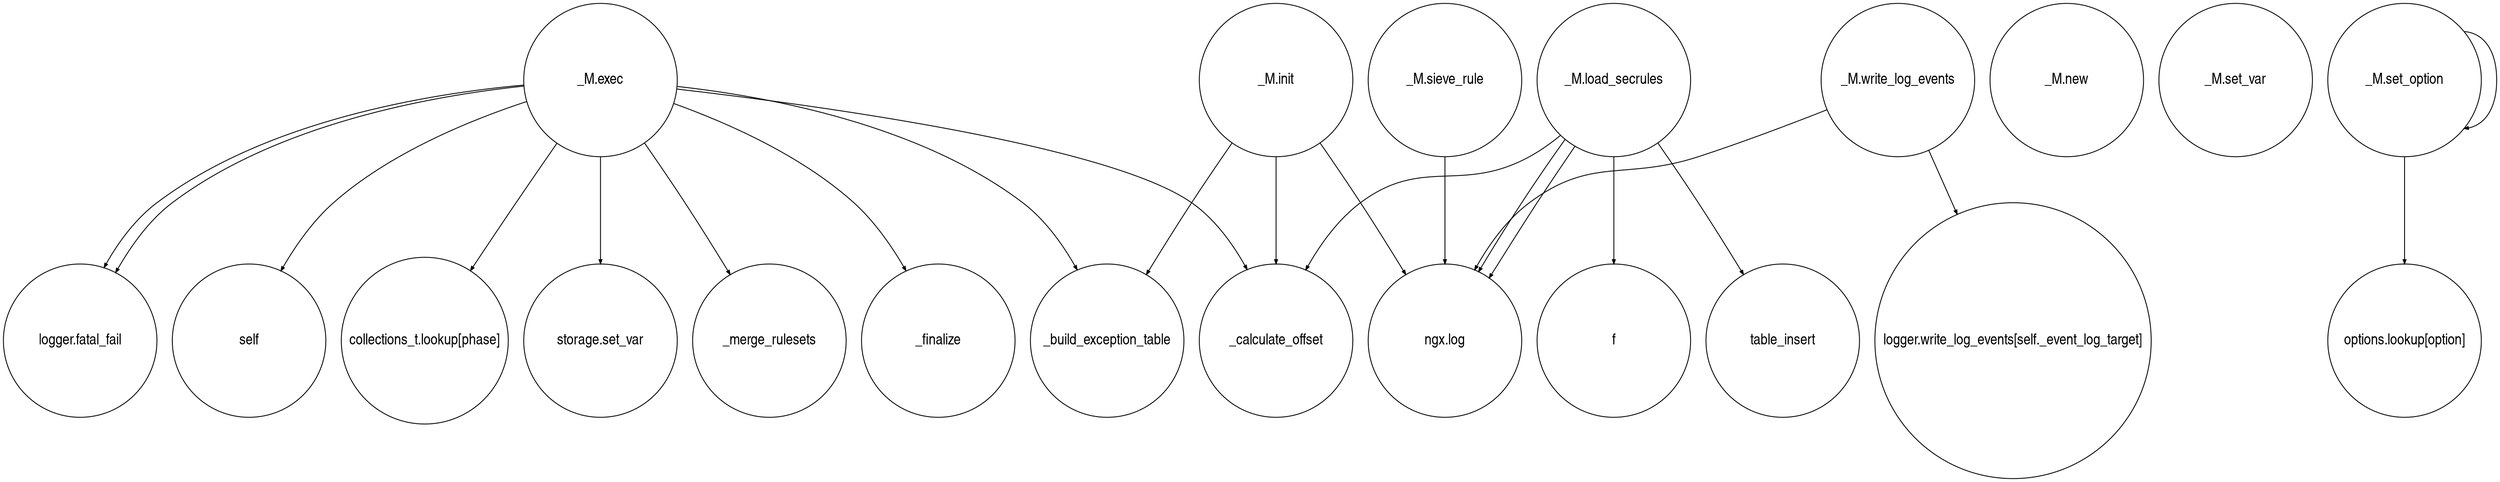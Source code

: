 digraph G {
  ranksep=.75;
  edge [arrowsize=.5]
  node [shape=circle, fontname="ArialNarrow", 
        fontsize=18, fixedsize=false, height=2.5];
  "_M.exec";"_M.new";"_M.set_var";"_M.set_option";"_M.init";"_M.load_secrules";"_M.sieve_rule";"_M.write_log_events";
  "_M.exec" -> "logger.fatal_fail"
  "_M.exec" -> "self"
  "_M.exec" -> "collections_t.lookup[phase]"
  "_M.exec" -> "storage.set_var"
  "_M.exec" -> "_merge_rulesets"
  "_M.exec" -> "logger.fatal_fail"
  "_M.exec" -> "_calculate_offset"
  "_M.exec" -> "_build_exception_table"
  "_M.exec" -> "_finalize"
  "_M.set_option" -> "_M.set_option"
  "_M.set_option" -> "options.lookup[option]"
  "_M.init" -> "ngx.log"
  "_M.init" -> "_calculate_offset"
  "_M.init" -> "_build_exception_table"
  "_M.load_secrules" -> "f"
  "_M.load_secrules" -> "ngx.log"
  "_M.load_secrules" -> "ngx.log"
  "_M.load_secrules" -> "table_insert"
  "_M.load_secrules" -> "_calculate_offset"
  "_M.sieve_rule" -> "ngx.log"
  "_M.write_log_events" -> "ngx.log"
  "_M.write_log_events" -> "logger.write_log_events[self._event_log_target]"
}

